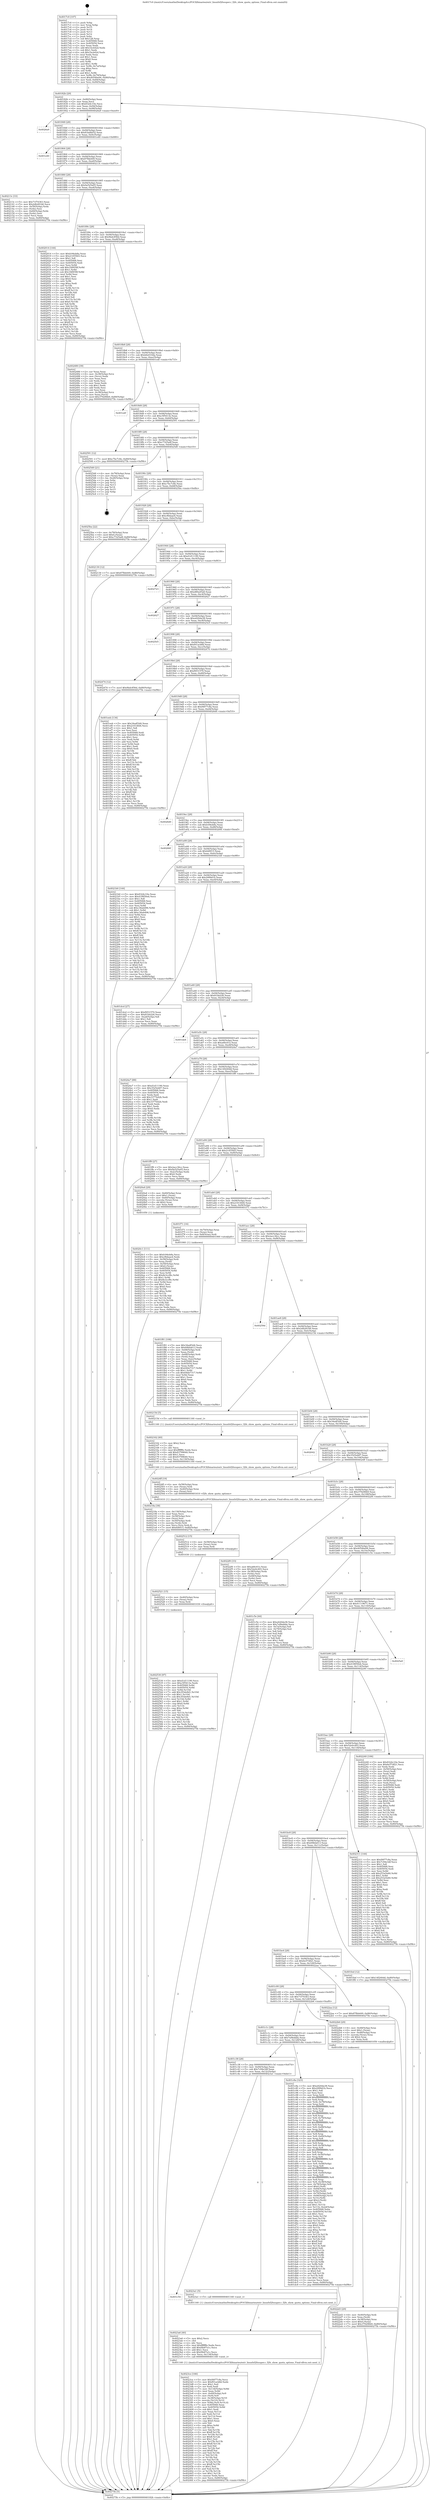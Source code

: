 digraph "0x4017c0" {
  label = "0x4017c0 (/mnt/c/Users/mathe/Desktop/tcc/POCII/binaries/extr_linuxfsf2fssuper.c_f2fs_show_quota_options_Final-ollvm.out::main(0))"
  labelloc = "t"
  node[shape=record]

  Entry [label="",width=0.3,height=0.3,shape=circle,fillcolor=black,style=filled]
  "0x40182b" [label="{
     0x40182b [29]\l
     | [instrs]\l
     &nbsp;&nbsp;0x40182b \<+3\>: mov -0x80(%rbp),%eax\l
     &nbsp;&nbsp;0x40182e \<+2\>: mov %eax,%ecx\l
     &nbsp;&nbsp;0x401830 \<+6\>: sub $0x8324c10e,%ecx\l
     &nbsp;&nbsp;0x401836 \<+6\>: mov %eax,-0x94(%rbp)\l
     &nbsp;&nbsp;0x40183c \<+6\>: mov %ecx,-0x98(%rbp)\l
     &nbsp;&nbsp;0x401842 \<+6\>: je 00000000004026a9 \<main+0xee9\>\l
  }"]
  "0x4026a9" [label="{
     0x4026a9\l
  }", style=dashed]
  "0x401848" [label="{
     0x401848 [28]\l
     | [instrs]\l
     &nbsp;&nbsp;0x401848 \<+5\>: jmp 000000000040184d \<main+0x8d\>\l
     &nbsp;&nbsp;0x40184d \<+6\>: mov -0x94(%rbp),%eax\l
     &nbsp;&nbsp;0x401853 \<+5\>: sub $0x83adbb52,%eax\l
     &nbsp;&nbsp;0x401858 \<+6\>: mov %eax,-0x9c(%rbp)\l
     &nbsp;&nbsp;0x40185e \<+6\>: je 0000000000401e40 \<main+0x680\>\l
  }"]
  Exit [label="",width=0.3,height=0.3,shape=circle,fillcolor=black,style=filled,peripheries=2]
  "0x401e40" [label="{
     0x401e40\l
  }", style=dashed]
  "0x401864" [label="{
     0x401864 [28]\l
     | [instrs]\l
     &nbsp;&nbsp;0x401864 \<+5\>: jmp 0000000000401869 \<main+0xa9\>\l
     &nbsp;&nbsp;0x401869 \<+6\>: mov -0x94(%rbp),%eax\l
     &nbsp;&nbsp;0x40186f \<+5\>: sub $0x87fbb449,%eax\l
     &nbsp;&nbsp;0x401874 \<+6\>: mov %eax,-0xa0(%rbp)\l
     &nbsp;&nbsp;0x40187a \<+6\>: je 000000000040213c \<main+0x97c\>\l
  }"]
  "0x402530" [label="{
     0x402530 [97]\l
     | [instrs]\l
     &nbsp;&nbsp;0x402530 \<+5\>: mov $0xd1d11190,%ecx\l
     &nbsp;&nbsp;0x402535 \<+5\>: mov $0xc5f5413e,%edx\l
     &nbsp;&nbsp;0x40253a \<+8\>: mov 0x405068,%r8d\l
     &nbsp;&nbsp;0x402542 \<+8\>: mov 0x405054,%r9d\l
     &nbsp;&nbsp;0x40254a \<+3\>: mov %r8d,%r10d\l
     &nbsp;&nbsp;0x40254d \<+7\>: add $0x3f3de8d1,%r10d\l
     &nbsp;&nbsp;0x402554 \<+4\>: sub $0x1,%r10d\l
     &nbsp;&nbsp;0x402558 \<+7\>: sub $0x3f3de8d1,%r10d\l
     &nbsp;&nbsp;0x40255f \<+4\>: imul %r10d,%r8d\l
     &nbsp;&nbsp;0x402563 \<+4\>: and $0x1,%r8d\l
     &nbsp;&nbsp;0x402567 \<+4\>: cmp $0x0,%r8d\l
     &nbsp;&nbsp;0x40256b \<+4\>: sete %r11b\l
     &nbsp;&nbsp;0x40256f \<+4\>: cmp $0xa,%r9d\l
     &nbsp;&nbsp;0x402573 \<+3\>: setl %bl\l
     &nbsp;&nbsp;0x402576 \<+3\>: mov %r11b,%r14b\l
     &nbsp;&nbsp;0x402579 \<+3\>: and %bl,%r14b\l
     &nbsp;&nbsp;0x40257c \<+3\>: xor %bl,%r11b\l
     &nbsp;&nbsp;0x40257f \<+3\>: or %r11b,%r14b\l
     &nbsp;&nbsp;0x402582 \<+4\>: test $0x1,%r14b\l
     &nbsp;&nbsp;0x402586 \<+3\>: cmovne %edx,%ecx\l
     &nbsp;&nbsp;0x402589 \<+3\>: mov %ecx,-0x80(%rbp)\l
     &nbsp;&nbsp;0x40258c \<+5\>: jmp 000000000040275b \<main+0xf9b\>\l
  }"]
  "0x40213c" [label="{
     0x40213c [33]\l
     | [instrs]\l
     &nbsp;&nbsp;0x40213c \<+5\>: mov $0x71f74363,%eax\l
     &nbsp;&nbsp;0x402141 \<+5\>: mov $0x2db281b6,%ecx\l
     &nbsp;&nbsp;0x402146 \<+4\>: mov -0x50(%rbp),%rdx\l
     &nbsp;&nbsp;0x40214a \<+2\>: mov (%rdx),%esi\l
     &nbsp;&nbsp;0x40214c \<+4\>: mov -0x60(%rbp),%rdx\l
     &nbsp;&nbsp;0x402150 \<+2\>: cmp (%rdx),%esi\l
     &nbsp;&nbsp;0x402152 \<+3\>: cmovl %ecx,%eax\l
     &nbsp;&nbsp;0x402155 \<+3\>: mov %eax,-0x80(%rbp)\l
     &nbsp;&nbsp;0x402158 \<+5\>: jmp 000000000040275b \<main+0xf9b\>\l
  }"]
  "0x401880" [label="{
     0x401880 [28]\l
     | [instrs]\l
     &nbsp;&nbsp;0x401880 \<+5\>: jmp 0000000000401885 \<main+0xc5\>\l
     &nbsp;&nbsp;0x401885 \<+6\>: mov -0x94(%rbp),%eax\l
     &nbsp;&nbsp;0x40188b \<+5\>: sub $0x9a525a05,%eax\l
     &nbsp;&nbsp;0x401890 \<+6\>: mov %eax,-0xa4(%rbp)\l
     &nbsp;&nbsp;0x401896 \<+6\>: je 0000000000402014 \<main+0x854\>\l
  }"]
  "0x402521" [label="{
     0x402521 [15]\l
     | [instrs]\l
     &nbsp;&nbsp;0x402521 \<+4\>: mov -0x40(%rbp),%rax\l
     &nbsp;&nbsp;0x402525 \<+3\>: mov (%rax),%rax\l
     &nbsp;&nbsp;0x402528 \<+3\>: mov %rax,%rdi\l
     &nbsp;&nbsp;0x40252b \<+5\>: call 0000000000401030 \<free@plt\>\l
     | [calls]\l
     &nbsp;&nbsp;0x401030 \{1\} (unknown)\l
  }"]
  "0x402014" [label="{
     0x402014 [144]\l
     | [instrs]\l
     &nbsp;&nbsp;0x402014 \<+5\>: mov $0xfc94eb8a,%eax\l
     &nbsp;&nbsp;0x402019 \<+5\>: mov $0x21455fd3,%ecx\l
     &nbsp;&nbsp;0x40201e \<+2\>: mov $0x1,%dl\l
     &nbsp;&nbsp;0x402020 \<+7\>: mov 0x405068,%esi\l
     &nbsp;&nbsp;0x402027 \<+7\>: mov 0x405054,%edi\l
     &nbsp;&nbsp;0x40202e \<+3\>: mov %esi,%r8d\l
     &nbsp;&nbsp;0x402031 \<+7\>: add $0x1fdf458f,%r8d\l
     &nbsp;&nbsp;0x402038 \<+4\>: sub $0x1,%r8d\l
     &nbsp;&nbsp;0x40203c \<+7\>: sub $0x1fdf458f,%r8d\l
     &nbsp;&nbsp;0x402043 \<+4\>: imul %r8d,%esi\l
     &nbsp;&nbsp;0x402047 \<+3\>: and $0x1,%esi\l
     &nbsp;&nbsp;0x40204a \<+3\>: cmp $0x0,%esi\l
     &nbsp;&nbsp;0x40204d \<+4\>: sete %r9b\l
     &nbsp;&nbsp;0x402051 \<+3\>: cmp $0xa,%edi\l
     &nbsp;&nbsp;0x402054 \<+4\>: setl %r10b\l
     &nbsp;&nbsp;0x402058 \<+3\>: mov %r9b,%r11b\l
     &nbsp;&nbsp;0x40205b \<+4\>: xor $0xff,%r11b\l
     &nbsp;&nbsp;0x40205f \<+3\>: mov %r10b,%bl\l
     &nbsp;&nbsp;0x402062 \<+3\>: xor $0xff,%bl\l
     &nbsp;&nbsp;0x402065 \<+3\>: xor $0x0,%dl\l
     &nbsp;&nbsp;0x402068 \<+3\>: mov %r11b,%r14b\l
     &nbsp;&nbsp;0x40206b \<+4\>: and $0x0,%r14b\l
     &nbsp;&nbsp;0x40206f \<+3\>: and %dl,%r9b\l
     &nbsp;&nbsp;0x402072 \<+3\>: mov %bl,%r15b\l
     &nbsp;&nbsp;0x402075 \<+4\>: and $0x0,%r15b\l
     &nbsp;&nbsp;0x402079 \<+3\>: and %dl,%r10b\l
     &nbsp;&nbsp;0x40207c \<+3\>: or %r9b,%r14b\l
     &nbsp;&nbsp;0x40207f \<+3\>: or %r10b,%r15b\l
     &nbsp;&nbsp;0x402082 \<+3\>: xor %r15b,%r14b\l
     &nbsp;&nbsp;0x402085 \<+3\>: or %bl,%r11b\l
     &nbsp;&nbsp;0x402088 \<+4\>: xor $0xff,%r11b\l
     &nbsp;&nbsp;0x40208c \<+3\>: or $0x0,%dl\l
     &nbsp;&nbsp;0x40208f \<+3\>: and %dl,%r11b\l
     &nbsp;&nbsp;0x402092 \<+3\>: or %r11b,%r14b\l
     &nbsp;&nbsp;0x402095 \<+4\>: test $0x1,%r14b\l
     &nbsp;&nbsp;0x402099 \<+3\>: cmovne %ecx,%eax\l
     &nbsp;&nbsp;0x40209c \<+3\>: mov %eax,-0x80(%rbp)\l
     &nbsp;&nbsp;0x40209f \<+5\>: jmp 000000000040275b \<main+0xf9b\>\l
  }"]
  "0x40189c" [label="{
     0x40189c [28]\l
     | [instrs]\l
     &nbsp;&nbsp;0x40189c \<+5\>: jmp 00000000004018a1 \<main+0xe1\>\l
     &nbsp;&nbsp;0x4018a1 \<+6\>: mov -0x94(%rbp),%eax\l
     &nbsp;&nbsp;0x4018a7 \<+5\>: sub $0x9bdc856d,%eax\l
     &nbsp;&nbsp;0x4018ac \<+6\>: mov %eax,-0xa8(%rbp)\l
     &nbsp;&nbsp;0x4018b2 \<+6\>: je 0000000000402480 \<main+0xcc0\>\l
  }"]
  "0x402512" [label="{
     0x402512 [15]\l
     | [instrs]\l
     &nbsp;&nbsp;0x402512 \<+4\>: mov -0x58(%rbp),%rax\l
     &nbsp;&nbsp;0x402516 \<+3\>: mov (%rax),%rax\l
     &nbsp;&nbsp;0x402519 \<+3\>: mov %rax,%rdi\l
     &nbsp;&nbsp;0x40251c \<+5\>: call 0000000000401030 \<free@plt\>\l
     | [calls]\l
     &nbsp;&nbsp;0x401030 \{1\} (unknown)\l
  }"]
  "0x402480" [label="{
     0x402480 [39]\l
     | [instrs]\l
     &nbsp;&nbsp;0x402480 \<+2\>: xor %eax,%eax\l
     &nbsp;&nbsp;0x402482 \<+4\>: mov -0x38(%rbp),%rcx\l
     &nbsp;&nbsp;0x402486 \<+2\>: mov (%rcx),%edx\l
     &nbsp;&nbsp;0x402488 \<+2\>: mov %eax,%esi\l
     &nbsp;&nbsp;0x40248a \<+2\>: sub %edx,%esi\l
     &nbsp;&nbsp;0x40248c \<+2\>: mov %eax,%edx\l
     &nbsp;&nbsp;0x40248e \<+3\>: sub $0x1,%edx\l
     &nbsp;&nbsp;0x402491 \<+2\>: add %edx,%esi\l
     &nbsp;&nbsp;0x402493 \<+2\>: sub %esi,%eax\l
     &nbsp;&nbsp;0x402495 \<+4\>: mov -0x38(%rbp),%rcx\l
     &nbsp;&nbsp;0x402499 \<+2\>: mov %eax,(%rcx)\l
     &nbsp;&nbsp;0x40249b \<+7\>: movl $0x379296b9,-0x80(%rbp)\l
     &nbsp;&nbsp;0x4024a2 \<+5\>: jmp 000000000040275b \<main+0xf9b\>\l
  }"]
  "0x4018b8" [label="{
     0x4018b8 [28]\l
     | [instrs]\l
     &nbsp;&nbsp;0x4018b8 \<+5\>: jmp 00000000004018bd \<main+0xfd\>\l
     &nbsp;&nbsp;0x4018bd \<+6\>: mov -0x94(%rbp),%eax\l
     &nbsp;&nbsp;0x4018c3 \<+5\>: sub $0xb6e010da,%eax\l
     &nbsp;&nbsp;0x4018c8 \<+6\>: mov %eax,-0xac(%rbp)\l
     &nbsp;&nbsp;0x4018ce \<+6\>: je 0000000000401edf \<main+0x71f\>\l
  }"]
  "0x4023ce" [label="{
     0x4023ce [166]\l
     | [instrs]\l
     &nbsp;&nbsp;0x4023ce \<+5\>: mov $0xf4877c8a,%ecx\l
     &nbsp;&nbsp;0x4023d3 \<+5\>: mov $0xf01acb8d,%edx\l
     &nbsp;&nbsp;0x4023d8 \<+3\>: mov $0x1,%sil\l
     &nbsp;&nbsp;0x4023db \<+2\>: xor %edi,%edi\l
     &nbsp;&nbsp;0x4023dd \<+7\>: mov -0x134(%rbp),%r8d\l
     &nbsp;&nbsp;0x4023e4 \<+4\>: imul %eax,%r8d\l
     &nbsp;&nbsp;0x4023e8 \<+4\>: mov -0x40(%rbp),%r9\l
     &nbsp;&nbsp;0x4023ec \<+3\>: mov (%r9),%r9\l
     &nbsp;&nbsp;0x4023ef \<+4\>: mov -0x38(%rbp),%r10\l
     &nbsp;&nbsp;0x4023f3 \<+3\>: movslq (%r10),%r10\l
     &nbsp;&nbsp;0x4023f6 \<+4\>: mov %r8d,(%r9,%r10,4)\l
     &nbsp;&nbsp;0x4023fa \<+7\>: mov 0x405068,%eax\l
     &nbsp;&nbsp;0x402401 \<+8\>: mov 0x405054,%r8d\l
     &nbsp;&nbsp;0x402409 \<+3\>: sub $0x1,%edi\l
     &nbsp;&nbsp;0x40240c \<+3\>: mov %eax,%r11d\l
     &nbsp;&nbsp;0x40240f \<+3\>: add %edi,%r11d\l
     &nbsp;&nbsp;0x402412 \<+4\>: imul %r11d,%eax\l
     &nbsp;&nbsp;0x402416 \<+3\>: and $0x1,%eax\l
     &nbsp;&nbsp;0x402419 \<+3\>: cmp $0x0,%eax\l
     &nbsp;&nbsp;0x40241c \<+3\>: sete %bl\l
     &nbsp;&nbsp;0x40241f \<+4\>: cmp $0xa,%r8d\l
     &nbsp;&nbsp;0x402423 \<+4\>: setl %r14b\l
     &nbsp;&nbsp;0x402427 \<+3\>: mov %bl,%r15b\l
     &nbsp;&nbsp;0x40242a \<+4\>: xor $0xff,%r15b\l
     &nbsp;&nbsp;0x40242e \<+3\>: mov %r14b,%r12b\l
     &nbsp;&nbsp;0x402431 \<+4\>: xor $0xff,%r12b\l
     &nbsp;&nbsp;0x402435 \<+4\>: xor $0x1,%sil\l
     &nbsp;&nbsp;0x402439 \<+3\>: mov %r15b,%r13b\l
     &nbsp;&nbsp;0x40243c \<+4\>: and $0xff,%r13b\l
     &nbsp;&nbsp;0x402440 \<+3\>: and %sil,%bl\l
     &nbsp;&nbsp;0x402443 \<+3\>: mov %r12b,%al\l
     &nbsp;&nbsp;0x402446 \<+2\>: and $0xff,%al\l
     &nbsp;&nbsp;0x402448 \<+3\>: and %sil,%r14b\l
     &nbsp;&nbsp;0x40244b \<+3\>: or %bl,%r13b\l
     &nbsp;&nbsp;0x40244e \<+3\>: or %r14b,%al\l
     &nbsp;&nbsp;0x402451 \<+3\>: xor %al,%r13b\l
     &nbsp;&nbsp;0x402454 \<+3\>: or %r12b,%r15b\l
     &nbsp;&nbsp;0x402457 \<+4\>: xor $0xff,%r15b\l
     &nbsp;&nbsp;0x40245b \<+4\>: or $0x1,%sil\l
     &nbsp;&nbsp;0x40245f \<+3\>: and %sil,%r15b\l
     &nbsp;&nbsp;0x402462 \<+3\>: or %r15b,%r13b\l
     &nbsp;&nbsp;0x402465 \<+4\>: test $0x1,%r13b\l
     &nbsp;&nbsp;0x402469 \<+3\>: cmovne %edx,%ecx\l
     &nbsp;&nbsp;0x40246c \<+3\>: mov %ecx,-0x80(%rbp)\l
     &nbsp;&nbsp;0x40246f \<+5\>: jmp 000000000040275b \<main+0xf9b\>\l
  }"]
  "0x401edf" [label="{
     0x401edf\l
  }", style=dashed]
  "0x4018d4" [label="{
     0x4018d4 [28]\l
     | [instrs]\l
     &nbsp;&nbsp;0x4018d4 \<+5\>: jmp 00000000004018d9 \<main+0x119\>\l
     &nbsp;&nbsp;0x4018d9 \<+6\>: mov -0x94(%rbp),%eax\l
     &nbsp;&nbsp;0x4018df \<+5\>: sub $0xc5f5413e,%eax\l
     &nbsp;&nbsp;0x4018e4 \<+6\>: mov %eax,-0xb0(%rbp)\l
     &nbsp;&nbsp;0x4018ea \<+6\>: je 0000000000402591 \<main+0xdd1\>\l
  }"]
  "0x4023a6" [label="{
     0x4023a6 [40]\l
     | [instrs]\l
     &nbsp;&nbsp;0x4023a6 \<+5\>: mov $0x2,%ecx\l
     &nbsp;&nbsp;0x4023ab \<+1\>: cltd\l
     &nbsp;&nbsp;0x4023ac \<+2\>: idiv %ecx\l
     &nbsp;&nbsp;0x4023ae \<+6\>: imul $0xfffffffe,%edx,%ecx\l
     &nbsp;&nbsp;0x4023b4 \<+6\>: add $0xf4b87a1c,%ecx\l
     &nbsp;&nbsp;0x4023ba \<+3\>: add $0x1,%ecx\l
     &nbsp;&nbsp;0x4023bd \<+6\>: sub $0xf4b87a1c,%ecx\l
     &nbsp;&nbsp;0x4023c3 \<+6\>: mov %ecx,-0x134(%rbp)\l
     &nbsp;&nbsp;0x4023c9 \<+5\>: call 0000000000401160 \<next_i\>\l
     | [calls]\l
     &nbsp;&nbsp;0x401160 \{1\} (/mnt/c/Users/mathe/Desktop/tcc/POCII/binaries/extr_linuxfsf2fssuper.c_f2fs_show_quota_options_Final-ollvm.out::next_i)\l
  }"]
  "0x402591" [label="{
     0x402591 [12]\l
     | [instrs]\l
     &nbsp;&nbsp;0x402591 \<+7\>: movl $0xc7bc7c8e,-0x80(%rbp)\l
     &nbsp;&nbsp;0x402598 \<+5\>: jmp 000000000040275b \<main+0xf9b\>\l
  }"]
  "0x4018f0" [label="{
     0x4018f0 [28]\l
     | [instrs]\l
     &nbsp;&nbsp;0x4018f0 \<+5\>: jmp 00000000004018f5 \<main+0x135\>\l
     &nbsp;&nbsp;0x4018f5 \<+6\>: mov -0x94(%rbp),%eax\l
     &nbsp;&nbsp;0x4018fb \<+5\>: sub $0xc7325adf,%eax\l
     &nbsp;&nbsp;0x401900 \<+6\>: mov %eax,-0xb4(%rbp)\l
     &nbsp;&nbsp;0x401906 \<+6\>: je 00000000004025d0 \<main+0xe10\>\l
  }"]
  "0x401c54" [label="{
     0x401c54\l
  }", style=dashed]
  "0x4025d0" [label="{
     0x4025d0 [21]\l
     | [instrs]\l
     &nbsp;&nbsp;0x4025d0 \<+4\>: mov -0x78(%rbp),%rax\l
     &nbsp;&nbsp;0x4025d4 \<+2\>: mov (%rax),%eax\l
     &nbsp;&nbsp;0x4025d6 \<+4\>: lea -0x28(%rbp),%rsp\l
     &nbsp;&nbsp;0x4025da \<+1\>: pop %rbx\l
     &nbsp;&nbsp;0x4025db \<+2\>: pop %r12\l
     &nbsp;&nbsp;0x4025dd \<+2\>: pop %r13\l
     &nbsp;&nbsp;0x4025df \<+2\>: pop %r14\l
     &nbsp;&nbsp;0x4025e1 \<+2\>: pop %r15\l
     &nbsp;&nbsp;0x4025e3 \<+1\>: pop %rbp\l
     &nbsp;&nbsp;0x4025e4 \<+1\>: ret\l
  }"]
  "0x40190c" [label="{
     0x40190c [28]\l
     | [instrs]\l
     &nbsp;&nbsp;0x40190c \<+5\>: jmp 0000000000401911 \<main+0x151\>\l
     &nbsp;&nbsp;0x401911 \<+6\>: mov -0x94(%rbp),%eax\l
     &nbsp;&nbsp;0x401917 \<+5\>: sub $0xc7bc7c8e,%eax\l
     &nbsp;&nbsp;0x40191c \<+6\>: mov %eax,-0xb8(%rbp)\l
     &nbsp;&nbsp;0x401922 \<+6\>: je 00000000004025ba \<main+0xdfa\>\l
  }"]
  "0x4023a1" [label="{
     0x4023a1 [5]\l
     | [instrs]\l
     &nbsp;&nbsp;0x4023a1 \<+5\>: call 0000000000401160 \<next_i\>\l
     | [calls]\l
     &nbsp;&nbsp;0x401160 \{1\} (/mnt/c/Users/mathe/Desktop/tcc/POCII/binaries/extr_linuxfsf2fssuper.c_f2fs_show_quota_options_Final-ollvm.out::next_i)\l
  }"]
  "0x4025ba" [label="{
     0x4025ba [22]\l
     | [instrs]\l
     &nbsp;&nbsp;0x4025ba \<+4\>: mov -0x78(%rbp),%rax\l
     &nbsp;&nbsp;0x4025be \<+6\>: movl $0x0,(%rax)\l
     &nbsp;&nbsp;0x4025c4 \<+7\>: movl $0xc7325adf,-0x80(%rbp)\l
     &nbsp;&nbsp;0x4025cb \<+5\>: jmp 000000000040275b \<main+0xf9b\>\l
  }"]
  "0x401928" [label="{
     0x401928 [28]\l
     | [instrs]\l
     &nbsp;&nbsp;0x401928 \<+5\>: jmp 000000000040192d \<main+0x16d\>\l
     &nbsp;&nbsp;0x40192d \<+6\>: mov -0x94(%rbp),%eax\l
     &nbsp;&nbsp;0x401933 \<+5\>: sub $0xcf6daae4,%eax\l
     &nbsp;&nbsp;0x401938 \<+6\>: mov %eax,-0xbc(%rbp)\l
     &nbsp;&nbsp;0x40193e \<+6\>: je 0000000000402130 \<main+0x970\>\l
  }"]
  "0x4022d3" [label="{
     0x4022d3 [29]\l
     | [instrs]\l
     &nbsp;&nbsp;0x4022d3 \<+4\>: mov -0x40(%rbp),%rdi\l
     &nbsp;&nbsp;0x4022d7 \<+3\>: mov %rax,(%rdi)\l
     &nbsp;&nbsp;0x4022da \<+4\>: mov -0x38(%rbp),%rax\l
     &nbsp;&nbsp;0x4022de \<+6\>: movl $0x0,(%rax)\l
     &nbsp;&nbsp;0x4022e4 \<+7\>: movl $0x379296b9,-0x80(%rbp)\l
     &nbsp;&nbsp;0x4022eb \<+5\>: jmp 000000000040275b \<main+0xf9b\>\l
  }"]
  "0x402130" [label="{
     0x402130 [12]\l
     | [instrs]\l
     &nbsp;&nbsp;0x402130 \<+7\>: movl $0x87fbb449,-0x80(%rbp)\l
     &nbsp;&nbsp;0x402137 \<+5\>: jmp 000000000040275b \<main+0xf9b\>\l
  }"]
  "0x401944" [label="{
     0x401944 [28]\l
     | [instrs]\l
     &nbsp;&nbsp;0x401944 \<+5\>: jmp 0000000000401949 \<main+0x189\>\l
     &nbsp;&nbsp;0x401949 \<+6\>: mov -0x94(%rbp),%eax\l
     &nbsp;&nbsp;0x40194f \<+5\>: sub $0xd1d11190,%eax\l
     &nbsp;&nbsp;0x401954 \<+6\>: mov %eax,-0xc0(%rbp)\l
     &nbsp;&nbsp;0x40195a \<+6\>: je 0000000000402723 \<main+0xf63\>\l
  }"]
  "0x40218a" [label="{
     0x40218a [38]\l
     | [instrs]\l
     &nbsp;&nbsp;0x40218a \<+6\>: mov -0x130(%rbp),%ecx\l
     &nbsp;&nbsp;0x402190 \<+3\>: imul %eax,%ecx\l
     &nbsp;&nbsp;0x402193 \<+4\>: mov -0x58(%rbp),%rsi\l
     &nbsp;&nbsp;0x402197 \<+3\>: mov (%rsi),%rsi\l
     &nbsp;&nbsp;0x40219a \<+4\>: mov -0x50(%rbp),%rdi\l
     &nbsp;&nbsp;0x40219e \<+3\>: movslq (%rdi),%rdi\l
     &nbsp;&nbsp;0x4021a1 \<+3\>: mov %ecx,(%rsi,%rdi,4)\l
     &nbsp;&nbsp;0x4021a4 \<+7\>: movl $0x6d0f15,-0x80(%rbp)\l
     &nbsp;&nbsp;0x4021ab \<+5\>: jmp 000000000040275b \<main+0xf9b\>\l
  }"]
  "0x402723" [label="{
     0x402723\l
  }", style=dashed]
  "0x401960" [label="{
     0x401960 [28]\l
     | [instrs]\l
     &nbsp;&nbsp;0x401960 \<+5\>: jmp 0000000000401965 \<main+0x1a5\>\l
     &nbsp;&nbsp;0x401965 \<+6\>: mov -0x94(%rbp),%eax\l
     &nbsp;&nbsp;0x40196b \<+5\>: sub $0xd80a45a8,%eax\l
     &nbsp;&nbsp;0x401970 \<+6\>: mov %eax,-0xc4(%rbp)\l
     &nbsp;&nbsp;0x401976 \<+6\>: je 0000000000402627 \<main+0xe67\>\l
  }"]
  "0x402162" [label="{
     0x402162 [40]\l
     | [instrs]\l
     &nbsp;&nbsp;0x402162 \<+5\>: mov $0x2,%ecx\l
     &nbsp;&nbsp;0x402167 \<+1\>: cltd\l
     &nbsp;&nbsp;0x402168 \<+2\>: idiv %ecx\l
     &nbsp;&nbsp;0x40216a \<+6\>: imul $0xfffffffe,%edx,%ecx\l
     &nbsp;&nbsp;0x402170 \<+6\>: add $0x83799640,%ecx\l
     &nbsp;&nbsp;0x402176 \<+3\>: add $0x1,%ecx\l
     &nbsp;&nbsp;0x402179 \<+6\>: sub $0x83799640,%ecx\l
     &nbsp;&nbsp;0x40217f \<+6\>: mov %ecx,-0x130(%rbp)\l
     &nbsp;&nbsp;0x402185 \<+5\>: call 0000000000401160 \<next_i\>\l
     | [calls]\l
     &nbsp;&nbsp;0x401160 \{1\} (/mnt/c/Users/mathe/Desktop/tcc/POCII/binaries/extr_linuxfsf2fssuper.c_f2fs_show_quota_options_Final-ollvm.out::next_i)\l
  }"]
  "0x402627" [label="{
     0x402627\l
  }", style=dashed]
  "0x40197c" [label="{
     0x40197c [28]\l
     | [instrs]\l
     &nbsp;&nbsp;0x40197c \<+5\>: jmp 0000000000401981 \<main+0x1c1\>\l
     &nbsp;&nbsp;0x401981 \<+6\>: mov -0x94(%rbp),%eax\l
     &nbsp;&nbsp;0x401987 \<+5\>: sub $0xe620da38,%eax\l
     &nbsp;&nbsp;0x40198c \<+6\>: mov %eax,-0xc8(%rbp)\l
     &nbsp;&nbsp;0x401992 \<+6\>: je 00000000004025e5 \<main+0xe25\>\l
  }"]
  "0x4020c1" [label="{
     0x4020c1 [111]\l
     | [instrs]\l
     &nbsp;&nbsp;0x4020c1 \<+5\>: mov $0xfc94eb8a,%ecx\l
     &nbsp;&nbsp;0x4020c6 \<+5\>: mov $0xcf6daae4,%edx\l
     &nbsp;&nbsp;0x4020cb \<+4\>: mov -0x58(%rbp),%rdi\l
     &nbsp;&nbsp;0x4020cf \<+3\>: mov %rax,(%rdi)\l
     &nbsp;&nbsp;0x4020d2 \<+4\>: mov -0x50(%rbp),%rax\l
     &nbsp;&nbsp;0x4020d6 \<+6\>: movl $0x0,(%rax)\l
     &nbsp;&nbsp;0x4020dc \<+7\>: mov 0x405068,%esi\l
     &nbsp;&nbsp;0x4020e3 \<+8\>: mov 0x405054,%r8d\l
     &nbsp;&nbsp;0x4020eb \<+3\>: mov %esi,%r9d\l
     &nbsp;&nbsp;0x4020ee \<+7\>: add $0x8e3ccf8c,%r9d\l
     &nbsp;&nbsp;0x4020f5 \<+4\>: sub $0x1,%r9d\l
     &nbsp;&nbsp;0x4020f9 \<+7\>: sub $0x8e3ccf8c,%r9d\l
     &nbsp;&nbsp;0x402100 \<+4\>: imul %r9d,%esi\l
     &nbsp;&nbsp;0x402104 \<+3\>: and $0x1,%esi\l
     &nbsp;&nbsp;0x402107 \<+3\>: cmp $0x0,%esi\l
     &nbsp;&nbsp;0x40210a \<+4\>: sete %r10b\l
     &nbsp;&nbsp;0x40210e \<+4\>: cmp $0xa,%r8d\l
     &nbsp;&nbsp;0x402112 \<+4\>: setl %r11b\l
     &nbsp;&nbsp;0x402116 \<+3\>: mov %r10b,%bl\l
     &nbsp;&nbsp;0x402119 \<+3\>: and %r11b,%bl\l
     &nbsp;&nbsp;0x40211c \<+3\>: xor %r11b,%r10b\l
     &nbsp;&nbsp;0x40211f \<+3\>: or %r10b,%bl\l
     &nbsp;&nbsp;0x402122 \<+3\>: test $0x1,%bl\l
     &nbsp;&nbsp;0x402125 \<+3\>: cmovne %edx,%ecx\l
     &nbsp;&nbsp;0x402128 \<+3\>: mov %ecx,-0x80(%rbp)\l
     &nbsp;&nbsp;0x40212b \<+5\>: jmp 000000000040275b \<main+0xf9b\>\l
  }"]
  "0x4025e5" [label="{
     0x4025e5\l
  }", style=dashed]
  "0x401998" [label="{
     0x401998 [28]\l
     | [instrs]\l
     &nbsp;&nbsp;0x401998 \<+5\>: jmp 000000000040199d \<main+0x1dd\>\l
     &nbsp;&nbsp;0x40199d \<+6\>: mov -0x94(%rbp),%eax\l
     &nbsp;&nbsp;0x4019a3 \<+5\>: sub $0xf01acb8d,%eax\l
     &nbsp;&nbsp;0x4019a8 \<+6\>: mov %eax,-0xcc(%rbp)\l
     &nbsp;&nbsp;0x4019ae \<+6\>: je 0000000000402474 \<main+0xcb4\>\l
  }"]
  "0x401f81" [label="{
     0x401f81 [108]\l
     | [instrs]\l
     &nbsp;&nbsp;0x401f81 \<+5\>: mov $0x34adf3d4,%ecx\l
     &nbsp;&nbsp;0x401f86 \<+5\>: mov $0x69bfa613,%edx\l
     &nbsp;&nbsp;0x401f8b \<+4\>: mov -0x68(%rbp),%rdi\l
     &nbsp;&nbsp;0x401f8f \<+2\>: mov %eax,(%rdi)\l
     &nbsp;&nbsp;0x401f91 \<+4\>: mov -0x68(%rbp),%rdi\l
     &nbsp;&nbsp;0x401f95 \<+2\>: mov (%rdi),%eax\l
     &nbsp;&nbsp;0x401f97 \<+3\>: mov %eax,-0x2c(%rbp)\l
     &nbsp;&nbsp;0x401f9a \<+7\>: mov 0x405068,%eax\l
     &nbsp;&nbsp;0x401fa1 \<+7\>: mov 0x405054,%esi\l
     &nbsp;&nbsp;0x401fa8 \<+3\>: mov %eax,%r8d\l
     &nbsp;&nbsp;0x401fab \<+7\>: add $0x64bb7317,%r8d\l
     &nbsp;&nbsp;0x401fb2 \<+4\>: sub $0x1,%r8d\l
     &nbsp;&nbsp;0x401fb6 \<+7\>: sub $0x64bb7317,%r8d\l
     &nbsp;&nbsp;0x401fbd \<+4\>: imul %r8d,%eax\l
     &nbsp;&nbsp;0x401fc1 \<+3\>: and $0x1,%eax\l
     &nbsp;&nbsp;0x401fc4 \<+3\>: cmp $0x0,%eax\l
     &nbsp;&nbsp;0x401fc7 \<+4\>: sete %r9b\l
     &nbsp;&nbsp;0x401fcb \<+3\>: cmp $0xa,%esi\l
     &nbsp;&nbsp;0x401fce \<+4\>: setl %r10b\l
     &nbsp;&nbsp;0x401fd2 \<+3\>: mov %r9b,%r11b\l
     &nbsp;&nbsp;0x401fd5 \<+3\>: and %r10b,%r11b\l
     &nbsp;&nbsp;0x401fd8 \<+3\>: xor %r10b,%r9b\l
     &nbsp;&nbsp;0x401fdb \<+3\>: or %r9b,%r11b\l
     &nbsp;&nbsp;0x401fde \<+4\>: test $0x1,%r11b\l
     &nbsp;&nbsp;0x401fe2 \<+3\>: cmovne %edx,%ecx\l
     &nbsp;&nbsp;0x401fe5 \<+3\>: mov %ecx,-0x80(%rbp)\l
     &nbsp;&nbsp;0x401fe8 \<+5\>: jmp 000000000040275b \<main+0xf9b\>\l
  }"]
  "0x402474" [label="{
     0x402474 [12]\l
     | [instrs]\l
     &nbsp;&nbsp;0x402474 \<+7\>: movl $0x9bdc856d,-0x80(%rbp)\l
     &nbsp;&nbsp;0x40247b \<+5\>: jmp 000000000040275b \<main+0xf9b\>\l
  }"]
  "0x4019b4" [label="{
     0x4019b4 [28]\l
     | [instrs]\l
     &nbsp;&nbsp;0x4019b4 \<+5\>: jmp 00000000004019b9 \<main+0x1f9\>\l
     &nbsp;&nbsp;0x4019b9 \<+6\>: mov -0x94(%rbp),%eax\l
     &nbsp;&nbsp;0x4019bf \<+5\>: sub $0xf0f31570,%eax\l
     &nbsp;&nbsp;0x4019c4 \<+6\>: mov %eax,-0xd0(%rbp)\l
     &nbsp;&nbsp;0x4019ca \<+6\>: je 0000000000401eeb \<main+0x72b\>\l
  }"]
  "0x401c38" [label="{
     0x401c38 [28]\l
     | [instrs]\l
     &nbsp;&nbsp;0x401c38 \<+5\>: jmp 0000000000401c3d \<main+0x47d\>\l
     &nbsp;&nbsp;0x401c3d \<+6\>: mov -0x94(%rbp),%eax\l
     &nbsp;&nbsp;0x401c43 \<+5\>: sub $0x7c94e3df,%eax\l
     &nbsp;&nbsp;0x401c48 \<+6\>: mov %eax,-0x12c(%rbp)\l
     &nbsp;&nbsp;0x401c4e \<+6\>: je 00000000004023a1 \<main+0xbe1\>\l
  }"]
  "0x401eeb" [label="{
     0x401eeb [134]\l
     | [instrs]\l
     &nbsp;&nbsp;0x401eeb \<+5\>: mov $0x34adf3d4,%eax\l
     &nbsp;&nbsp;0x401ef0 \<+5\>: mov $0x21614fd4,%ecx\l
     &nbsp;&nbsp;0x401ef5 \<+2\>: mov $0x1,%dl\l
     &nbsp;&nbsp;0x401ef7 \<+2\>: xor %esi,%esi\l
     &nbsp;&nbsp;0x401ef9 \<+7\>: mov 0x405068,%edi\l
     &nbsp;&nbsp;0x401f00 \<+8\>: mov 0x405054,%r8d\l
     &nbsp;&nbsp;0x401f08 \<+3\>: sub $0x1,%esi\l
     &nbsp;&nbsp;0x401f0b \<+3\>: mov %edi,%r9d\l
     &nbsp;&nbsp;0x401f0e \<+3\>: add %esi,%r9d\l
     &nbsp;&nbsp;0x401f11 \<+4\>: imul %r9d,%edi\l
     &nbsp;&nbsp;0x401f15 \<+3\>: and $0x1,%edi\l
     &nbsp;&nbsp;0x401f18 \<+3\>: cmp $0x0,%edi\l
     &nbsp;&nbsp;0x401f1b \<+4\>: sete %r10b\l
     &nbsp;&nbsp;0x401f1f \<+4\>: cmp $0xa,%r8d\l
     &nbsp;&nbsp;0x401f23 \<+4\>: setl %r11b\l
     &nbsp;&nbsp;0x401f27 \<+3\>: mov %r10b,%bl\l
     &nbsp;&nbsp;0x401f2a \<+3\>: xor $0xff,%bl\l
     &nbsp;&nbsp;0x401f2d \<+3\>: mov %r11b,%r14b\l
     &nbsp;&nbsp;0x401f30 \<+4\>: xor $0xff,%r14b\l
     &nbsp;&nbsp;0x401f34 \<+3\>: xor $0x0,%dl\l
     &nbsp;&nbsp;0x401f37 \<+3\>: mov %bl,%r15b\l
     &nbsp;&nbsp;0x401f3a \<+4\>: and $0x0,%r15b\l
     &nbsp;&nbsp;0x401f3e \<+3\>: and %dl,%r10b\l
     &nbsp;&nbsp;0x401f41 \<+3\>: mov %r14b,%r12b\l
     &nbsp;&nbsp;0x401f44 \<+4\>: and $0x0,%r12b\l
     &nbsp;&nbsp;0x401f48 \<+3\>: and %dl,%r11b\l
     &nbsp;&nbsp;0x401f4b \<+3\>: or %r10b,%r15b\l
     &nbsp;&nbsp;0x401f4e \<+3\>: or %r11b,%r12b\l
     &nbsp;&nbsp;0x401f51 \<+3\>: xor %r12b,%r15b\l
     &nbsp;&nbsp;0x401f54 \<+3\>: or %r14b,%bl\l
     &nbsp;&nbsp;0x401f57 \<+3\>: xor $0xff,%bl\l
     &nbsp;&nbsp;0x401f5a \<+3\>: or $0x0,%dl\l
     &nbsp;&nbsp;0x401f5d \<+2\>: and %dl,%bl\l
     &nbsp;&nbsp;0x401f5f \<+3\>: or %bl,%r15b\l
     &nbsp;&nbsp;0x401f62 \<+4\>: test $0x1,%r15b\l
     &nbsp;&nbsp;0x401f66 \<+3\>: cmovne %ecx,%eax\l
     &nbsp;&nbsp;0x401f69 \<+3\>: mov %eax,-0x80(%rbp)\l
     &nbsp;&nbsp;0x401f6c \<+5\>: jmp 000000000040275b \<main+0xf9b\>\l
  }"]
  "0x4019d0" [label="{
     0x4019d0 [28]\l
     | [instrs]\l
     &nbsp;&nbsp;0x4019d0 \<+5\>: jmp 00000000004019d5 \<main+0x215\>\l
     &nbsp;&nbsp;0x4019d5 \<+6\>: mov -0x94(%rbp),%eax\l
     &nbsp;&nbsp;0x4019db \<+5\>: sub $0xf4877c8a,%eax\l
     &nbsp;&nbsp;0x4019e0 \<+6\>: mov %eax,-0xd4(%rbp)\l
     &nbsp;&nbsp;0x4019e6 \<+6\>: je 00000000004026d0 \<main+0xf10\>\l
  }"]
  "0x401c8a" [label="{
     0x401c8a [323]\l
     | [instrs]\l
     &nbsp;&nbsp;0x401c8a \<+5\>: mov $0xe620da38,%eax\l
     &nbsp;&nbsp;0x401c8f \<+5\>: mov $0x2999d1b,%ecx\l
     &nbsp;&nbsp;0x401c94 \<+2\>: mov $0x1,%dl\l
     &nbsp;&nbsp;0x401c96 \<+2\>: xor %esi,%esi\l
     &nbsp;&nbsp;0x401c98 \<+3\>: mov %rsp,%rdi\l
     &nbsp;&nbsp;0x401c9b \<+4\>: add $0xfffffffffffffff0,%rdi\l
     &nbsp;&nbsp;0x401c9f \<+3\>: mov %rdi,%rsp\l
     &nbsp;&nbsp;0x401ca2 \<+4\>: mov %rdi,-0x78(%rbp)\l
     &nbsp;&nbsp;0x401ca6 \<+3\>: mov %rsp,%rdi\l
     &nbsp;&nbsp;0x401ca9 \<+4\>: add $0xfffffffffffffff0,%rdi\l
     &nbsp;&nbsp;0x401cad \<+3\>: mov %rdi,%rsp\l
     &nbsp;&nbsp;0x401cb0 \<+3\>: mov %rsp,%r8\l
     &nbsp;&nbsp;0x401cb3 \<+4\>: add $0xfffffffffffffff0,%r8\l
     &nbsp;&nbsp;0x401cb7 \<+3\>: mov %r8,%rsp\l
     &nbsp;&nbsp;0x401cba \<+4\>: mov %r8,-0x70(%rbp)\l
     &nbsp;&nbsp;0x401cbe \<+3\>: mov %rsp,%r8\l
     &nbsp;&nbsp;0x401cc1 \<+4\>: add $0xfffffffffffffff0,%r8\l
     &nbsp;&nbsp;0x401cc5 \<+3\>: mov %r8,%rsp\l
     &nbsp;&nbsp;0x401cc8 \<+4\>: mov %r8,-0x68(%rbp)\l
     &nbsp;&nbsp;0x401ccc \<+3\>: mov %rsp,%r8\l
     &nbsp;&nbsp;0x401ccf \<+4\>: add $0xfffffffffffffff0,%r8\l
     &nbsp;&nbsp;0x401cd3 \<+3\>: mov %r8,%rsp\l
     &nbsp;&nbsp;0x401cd6 \<+4\>: mov %r8,-0x60(%rbp)\l
     &nbsp;&nbsp;0x401cda \<+3\>: mov %rsp,%r8\l
     &nbsp;&nbsp;0x401cdd \<+4\>: add $0xfffffffffffffff0,%r8\l
     &nbsp;&nbsp;0x401ce1 \<+3\>: mov %r8,%rsp\l
     &nbsp;&nbsp;0x401ce4 \<+4\>: mov %r8,-0x58(%rbp)\l
     &nbsp;&nbsp;0x401ce8 \<+3\>: mov %rsp,%r8\l
     &nbsp;&nbsp;0x401ceb \<+4\>: add $0xfffffffffffffff0,%r8\l
     &nbsp;&nbsp;0x401cef \<+3\>: mov %r8,%rsp\l
     &nbsp;&nbsp;0x401cf2 \<+4\>: mov %r8,-0x50(%rbp)\l
     &nbsp;&nbsp;0x401cf6 \<+3\>: mov %rsp,%r8\l
     &nbsp;&nbsp;0x401cf9 \<+4\>: add $0xfffffffffffffff0,%r8\l
     &nbsp;&nbsp;0x401cfd \<+3\>: mov %r8,%rsp\l
     &nbsp;&nbsp;0x401d00 \<+4\>: mov %r8,-0x48(%rbp)\l
     &nbsp;&nbsp;0x401d04 \<+3\>: mov %rsp,%r8\l
     &nbsp;&nbsp;0x401d07 \<+4\>: add $0xfffffffffffffff0,%r8\l
     &nbsp;&nbsp;0x401d0b \<+3\>: mov %r8,%rsp\l
     &nbsp;&nbsp;0x401d0e \<+4\>: mov %r8,-0x40(%rbp)\l
     &nbsp;&nbsp;0x401d12 \<+3\>: mov %rsp,%r8\l
     &nbsp;&nbsp;0x401d15 \<+4\>: add $0xfffffffffffffff0,%r8\l
     &nbsp;&nbsp;0x401d19 \<+3\>: mov %r8,%rsp\l
     &nbsp;&nbsp;0x401d1c \<+4\>: mov %r8,-0x38(%rbp)\l
     &nbsp;&nbsp;0x401d20 \<+4\>: mov -0x78(%rbp),%r8\l
     &nbsp;&nbsp;0x401d24 \<+7\>: movl $0x0,(%r8)\l
     &nbsp;&nbsp;0x401d2b \<+7\>: mov -0x84(%rbp),%r9d\l
     &nbsp;&nbsp;0x401d32 \<+3\>: mov %r9d,(%rdi)\l
     &nbsp;&nbsp;0x401d35 \<+4\>: mov -0x70(%rbp),%r8\l
     &nbsp;&nbsp;0x401d39 \<+7\>: mov -0x90(%rbp),%r10\l
     &nbsp;&nbsp;0x401d40 \<+3\>: mov %r10,(%r8)\l
     &nbsp;&nbsp;0x401d43 \<+3\>: cmpl $0x2,(%rdi)\l
     &nbsp;&nbsp;0x401d46 \<+4\>: setne %r11b\l
     &nbsp;&nbsp;0x401d4a \<+4\>: and $0x1,%r11b\l
     &nbsp;&nbsp;0x401d4e \<+4\>: mov %r11b,-0x2d(%rbp)\l
     &nbsp;&nbsp;0x401d52 \<+7\>: mov 0x405068,%ebx\l
     &nbsp;&nbsp;0x401d59 \<+8\>: mov 0x405054,%r14d\l
     &nbsp;&nbsp;0x401d61 \<+3\>: sub $0x1,%esi\l
     &nbsp;&nbsp;0x401d64 \<+3\>: mov %ebx,%r15d\l
     &nbsp;&nbsp;0x401d67 \<+3\>: add %esi,%r15d\l
     &nbsp;&nbsp;0x401d6a \<+4\>: imul %r15d,%ebx\l
     &nbsp;&nbsp;0x401d6e \<+3\>: and $0x1,%ebx\l
     &nbsp;&nbsp;0x401d71 \<+3\>: cmp $0x0,%ebx\l
     &nbsp;&nbsp;0x401d74 \<+4\>: sete %r11b\l
     &nbsp;&nbsp;0x401d78 \<+4\>: cmp $0xa,%r14d\l
     &nbsp;&nbsp;0x401d7c \<+4\>: setl %r12b\l
     &nbsp;&nbsp;0x401d80 \<+3\>: mov %r11b,%r13b\l
     &nbsp;&nbsp;0x401d83 \<+4\>: xor $0xff,%r13b\l
     &nbsp;&nbsp;0x401d87 \<+3\>: mov %r12b,%sil\l
     &nbsp;&nbsp;0x401d8a \<+4\>: xor $0xff,%sil\l
     &nbsp;&nbsp;0x401d8e \<+3\>: xor $0x0,%dl\l
     &nbsp;&nbsp;0x401d91 \<+3\>: mov %r13b,%dil\l
     &nbsp;&nbsp;0x401d94 \<+4\>: and $0x0,%dil\l
     &nbsp;&nbsp;0x401d98 \<+3\>: and %dl,%r11b\l
     &nbsp;&nbsp;0x401d9b \<+3\>: mov %sil,%r8b\l
     &nbsp;&nbsp;0x401d9e \<+4\>: and $0x0,%r8b\l
     &nbsp;&nbsp;0x401da2 \<+3\>: and %dl,%r12b\l
     &nbsp;&nbsp;0x401da5 \<+3\>: or %r11b,%dil\l
     &nbsp;&nbsp;0x401da8 \<+3\>: or %r12b,%r8b\l
     &nbsp;&nbsp;0x401dab \<+3\>: xor %r8b,%dil\l
     &nbsp;&nbsp;0x401dae \<+3\>: or %sil,%r13b\l
     &nbsp;&nbsp;0x401db1 \<+4\>: xor $0xff,%r13b\l
     &nbsp;&nbsp;0x401db5 \<+3\>: or $0x0,%dl\l
     &nbsp;&nbsp;0x401db8 \<+3\>: and %dl,%r13b\l
     &nbsp;&nbsp;0x401dbb \<+3\>: or %r13b,%dil\l
     &nbsp;&nbsp;0x401dbe \<+4\>: test $0x1,%dil\l
     &nbsp;&nbsp;0x401dc2 \<+3\>: cmovne %ecx,%eax\l
     &nbsp;&nbsp;0x401dc5 \<+3\>: mov %eax,-0x80(%rbp)\l
     &nbsp;&nbsp;0x401dc8 \<+5\>: jmp 000000000040275b \<main+0xf9b\>\l
  }"]
  "0x4026d0" [label="{
     0x4026d0\l
  }", style=dashed]
  "0x4019ec" [label="{
     0x4019ec [28]\l
     | [instrs]\l
     &nbsp;&nbsp;0x4019ec \<+5\>: jmp 00000000004019f1 \<main+0x231\>\l
     &nbsp;&nbsp;0x4019f1 \<+6\>: mov -0x94(%rbp),%eax\l
     &nbsp;&nbsp;0x4019f7 \<+5\>: sub $0xfc94eb8a,%eax\l
     &nbsp;&nbsp;0x4019fc \<+6\>: mov %eax,-0xd8(%rbp)\l
     &nbsp;&nbsp;0x401a02 \<+6\>: je 000000000040266f \<main+0xeaf\>\l
  }"]
  "0x401c1c" [label="{
     0x401c1c [28]\l
     | [instrs]\l
     &nbsp;&nbsp;0x401c1c \<+5\>: jmp 0000000000401c21 \<main+0x461\>\l
     &nbsp;&nbsp;0x401c21 \<+6\>: mov -0x94(%rbp),%eax\l
     &nbsp;&nbsp;0x401c27 \<+5\>: sub $0x7a9bddda,%eax\l
     &nbsp;&nbsp;0x401c2c \<+6\>: mov %eax,-0x128(%rbp)\l
     &nbsp;&nbsp;0x401c32 \<+6\>: je 0000000000401c8a \<main+0x4ca\>\l
  }"]
  "0x40266f" [label="{
     0x40266f\l
  }", style=dashed]
  "0x401a08" [label="{
     0x401a08 [28]\l
     | [instrs]\l
     &nbsp;&nbsp;0x401a08 \<+5\>: jmp 0000000000401a0d \<main+0x24d\>\l
     &nbsp;&nbsp;0x401a0d \<+6\>: mov -0x94(%rbp),%eax\l
     &nbsp;&nbsp;0x401a13 \<+5\>: sub $0x6d0f15,%eax\l
     &nbsp;&nbsp;0x401a18 \<+6\>: mov %eax,-0xdc(%rbp)\l
     &nbsp;&nbsp;0x401a1e \<+6\>: je 00000000004021b0 \<main+0x9f0\>\l
  }"]
  "0x4022b6" [label="{
     0x4022b6 [29]\l
     | [instrs]\l
     &nbsp;&nbsp;0x4022b6 \<+4\>: mov -0x48(%rbp),%rax\l
     &nbsp;&nbsp;0x4022ba \<+6\>: movl $0x1,(%rax)\l
     &nbsp;&nbsp;0x4022c0 \<+4\>: mov -0x48(%rbp),%rax\l
     &nbsp;&nbsp;0x4022c4 \<+3\>: movslq (%rax),%rax\l
     &nbsp;&nbsp;0x4022c7 \<+4\>: shl $0x2,%rax\l
     &nbsp;&nbsp;0x4022cb \<+3\>: mov %rax,%rdi\l
     &nbsp;&nbsp;0x4022ce \<+5\>: call 0000000000401050 \<malloc@plt\>\l
     | [calls]\l
     &nbsp;&nbsp;0x401050 \{1\} (unknown)\l
  }"]
  "0x4021b0" [label="{
     0x4021b0 [144]\l
     | [instrs]\l
     &nbsp;&nbsp;0x4021b0 \<+5\>: mov $0x8324c10e,%eax\l
     &nbsp;&nbsp;0x4021b5 \<+5\>: mov $0x418850eb,%ecx\l
     &nbsp;&nbsp;0x4021ba \<+2\>: mov $0x1,%dl\l
     &nbsp;&nbsp;0x4021bc \<+7\>: mov 0x405068,%esi\l
     &nbsp;&nbsp;0x4021c3 \<+7\>: mov 0x405054,%edi\l
     &nbsp;&nbsp;0x4021ca \<+3\>: mov %esi,%r8d\l
     &nbsp;&nbsp;0x4021cd \<+7\>: sub $0xc36ab496,%r8d\l
     &nbsp;&nbsp;0x4021d4 \<+4\>: sub $0x1,%r8d\l
     &nbsp;&nbsp;0x4021d8 \<+7\>: add $0xc36ab496,%r8d\l
     &nbsp;&nbsp;0x4021df \<+4\>: imul %r8d,%esi\l
     &nbsp;&nbsp;0x4021e3 \<+3\>: and $0x1,%esi\l
     &nbsp;&nbsp;0x4021e6 \<+3\>: cmp $0x0,%esi\l
     &nbsp;&nbsp;0x4021e9 \<+4\>: sete %r9b\l
     &nbsp;&nbsp;0x4021ed \<+3\>: cmp $0xa,%edi\l
     &nbsp;&nbsp;0x4021f0 \<+4\>: setl %r10b\l
     &nbsp;&nbsp;0x4021f4 \<+3\>: mov %r9b,%r11b\l
     &nbsp;&nbsp;0x4021f7 \<+4\>: xor $0xff,%r11b\l
     &nbsp;&nbsp;0x4021fb \<+3\>: mov %r10b,%bl\l
     &nbsp;&nbsp;0x4021fe \<+3\>: xor $0xff,%bl\l
     &nbsp;&nbsp;0x402201 \<+3\>: xor $0x0,%dl\l
     &nbsp;&nbsp;0x402204 \<+3\>: mov %r11b,%r14b\l
     &nbsp;&nbsp;0x402207 \<+4\>: and $0x0,%r14b\l
     &nbsp;&nbsp;0x40220b \<+3\>: and %dl,%r9b\l
     &nbsp;&nbsp;0x40220e \<+3\>: mov %bl,%r15b\l
     &nbsp;&nbsp;0x402211 \<+4\>: and $0x0,%r15b\l
     &nbsp;&nbsp;0x402215 \<+3\>: and %dl,%r10b\l
     &nbsp;&nbsp;0x402218 \<+3\>: or %r9b,%r14b\l
     &nbsp;&nbsp;0x40221b \<+3\>: or %r10b,%r15b\l
     &nbsp;&nbsp;0x40221e \<+3\>: xor %r15b,%r14b\l
     &nbsp;&nbsp;0x402221 \<+3\>: or %bl,%r11b\l
     &nbsp;&nbsp;0x402224 \<+4\>: xor $0xff,%r11b\l
     &nbsp;&nbsp;0x402228 \<+3\>: or $0x0,%dl\l
     &nbsp;&nbsp;0x40222b \<+3\>: and %dl,%r11b\l
     &nbsp;&nbsp;0x40222e \<+3\>: or %r11b,%r14b\l
     &nbsp;&nbsp;0x402231 \<+4\>: test $0x1,%r14b\l
     &nbsp;&nbsp;0x402235 \<+3\>: cmovne %ecx,%eax\l
     &nbsp;&nbsp;0x402238 \<+3\>: mov %eax,-0x80(%rbp)\l
     &nbsp;&nbsp;0x40223b \<+5\>: jmp 000000000040275b \<main+0xf9b\>\l
  }"]
  "0x401a24" [label="{
     0x401a24 [28]\l
     | [instrs]\l
     &nbsp;&nbsp;0x401a24 \<+5\>: jmp 0000000000401a29 \<main+0x269\>\l
     &nbsp;&nbsp;0x401a29 \<+6\>: mov -0x94(%rbp),%eax\l
     &nbsp;&nbsp;0x401a2f \<+5\>: sub $0x2999d1b,%eax\l
     &nbsp;&nbsp;0x401a34 \<+6\>: mov %eax,-0xe0(%rbp)\l
     &nbsp;&nbsp;0x401a3a \<+6\>: je 0000000000401dcd \<main+0x60d\>\l
  }"]
  "0x401c00" [label="{
     0x401c00 [28]\l
     | [instrs]\l
     &nbsp;&nbsp;0x401c00 \<+5\>: jmp 0000000000401c05 \<main+0x445\>\l
     &nbsp;&nbsp;0x401c05 \<+6\>: mov -0x94(%rbp),%eax\l
     &nbsp;&nbsp;0x401c0b \<+5\>: sub $0x71f74363,%eax\l
     &nbsp;&nbsp;0x401c10 \<+6\>: mov %eax,-0x124(%rbp)\l
     &nbsp;&nbsp;0x401c16 \<+6\>: je 00000000004022b6 \<main+0xaf6\>\l
  }"]
  "0x401dcd" [label="{
     0x401dcd [27]\l
     | [instrs]\l
     &nbsp;&nbsp;0x401dcd \<+5\>: mov $0xf0f31570,%eax\l
     &nbsp;&nbsp;0x401dd2 \<+5\>: mov $0x81bb226,%ecx\l
     &nbsp;&nbsp;0x401dd7 \<+3\>: mov -0x2d(%rbp),%dl\l
     &nbsp;&nbsp;0x401dda \<+3\>: test $0x1,%dl\l
     &nbsp;&nbsp;0x401ddd \<+3\>: cmovne %ecx,%eax\l
     &nbsp;&nbsp;0x401de0 \<+3\>: mov %eax,-0x80(%rbp)\l
     &nbsp;&nbsp;0x401de3 \<+5\>: jmp 000000000040275b \<main+0xf9b\>\l
  }"]
  "0x401a40" [label="{
     0x401a40 [28]\l
     | [instrs]\l
     &nbsp;&nbsp;0x401a40 \<+5\>: jmp 0000000000401a45 \<main+0x285\>\l
     &nbsp;&nbsp;0x401a45 \<+6\>: mov -0x94(%rbp),%eax\l
     &nbsp;&nbsp;0x401a4b \<+5\>: sub $0x81bb226,%eax\l
     &nbsp;&nbsp;0x401a50 \<+6\>: mov %eax,-0xe4(%rbp)\l
     &nbsp;&nbsp;0x401a56 \<+6\>: je 0000000000401de8 \<main+0x628\>\l
  }"]
  "0x4022aa" [label="{
     0x4022aa [12]\l
     | [instrs]\l
     &nbsp;&nbsp;0x4022aa \<+7\>: movl $0x87fbb449,-0x80(%rbp)\l
     &nbsp;&nbsp;0x4022b1 \<+5\>: jmp 000000000040275b \<main+0xf9b\>\l
  }"]
  "0x401de8" [label="{
     0x401de8\l
  }", style=dashed]
  "0x401a5c" [label="{
     0x401a5c [28]\l
     | [instrs]\l
     &nbsp;&nbsp;0x401a5c \<+5\>: jmp 0000000000401a61 \<main+0x2a1\>\l
     &nbsp;&nbsp;0x401a61 \<+6\>: mov -0x94(%rbp),%eax\l
     &nbsp;&nbsp;0x401a67 \<+5\>: sub $0xa66c61e,%eax\l
     &nbsp;&nbsp;0x401a6c \<+6\>: mov %eax,-0xe8(%rbp)\l
     &nbsp;&nbsp;0x401a72 \<+6\>: je 00000000004024a7 \<main+0xce7\>\l
  }"]
  "0x401be4" [label="{
     0x401be4 [28]\l
     | [instrs]\l
     &nbsp;&nbsp;0x401be4 \<+5\>: jmp 0000000000401be9 \<main+0x429\>\l
     &nbsp;&nbsp;0x401be9 \<+6\>: mov -0x94(%rbp),%eax\l
     &nbsp;&nbsp;0x401bef \<+5\>: sub $0x6e57df21,%eax\l
     &nbsp;&nbsp;0x401bf4 \<+6\>: mov %eax,-0x120(%rbp)\l
     &nbsp;&nbsp;0x401bfa \<+6\>: je 00000000004022aa \<main+0xaea\>\l
  }"]
  "0x4024a7" [label="{
     0x4024a7 [88]\l
     | [instrs]\l
     &nbsp;&nbsp;0x4024a7 \<+5\>: mov $0xd1d11190,%eax\l
     &nbsp;&nbsp;0x4024ac \<+5\>: mov $0x3525eb87,%ecx\l
     &nbsp;&nbsp;0x4024b1 \<+7\>: mov 0x405068,%edx\l
     &nbsp;&nbsp;0x4024b8 \<+7\>: mov 0x405054,%esi\l
     &nbsp;&nbsp;0x4024bf \<+2\>: mov %edx,%edi\l
     &nbsp;&nbsp;0x4024c1 \<+6\>: add $0x3377b42b,%edi\l
     &nbsp;&nbsp;0x4024c7 \<+3\>: sub $0x1,%edi\l
     &nbsp;&nbsp;0x4024ca \<+6\>: sub $0x3377b42b,%edi\l
     &nbsp;&nbsp;0x4024d0 \<+3\>: imul %edi,%edx\l
     &nbsp;&nbsp;0x4024d3 \<+3\>: and $0x1,%edx\l
     &nbsp;&nbsp;0x4024d6 \<+3\>: cmp $0x0,%edx\l
     &nbsp;&nbsp;0x4024d9 \<+4\>: sete %r8b\l
     &nbsp;&nbsp;0x4024dd \<+3\>: cmp $0xa,%esi\l
     &nbsp;&nbsp;0x4024e0 \<+4\>: setl %r9b\l
     &nbsp;&nbsp;0x4024e4 \<+3\>: mov %r8b,%r10b\l
     &nbsp;&nbsp;0x4024e7 \<+3\>: and %r9b,%r10b\l
     &nbsp;&nbsp;0x4024ea \<+3\>: xor %r9b,%r8b\l
     &nbsp;&nbsp;0x4024ed \<+3\>: or %r8b,%r10b\l
     &nbsp;&nbsp;0x4024f0 \<+4\>: test $0x1,%r10b\l
     &nbsp;&nbsp;0x4024f4 \<+3\>: cmovne %ecx,%eax\l
     &nbsp;&nbsp;0x4024f7 \<+3\>: mov %eax,-0x80(%rbp)\l
     &nbsp;&nbsp;0x4024fa \<+5\>: jmp 000000000040275b \<main+0xf9b\>\l
  }"]
  "0x401a78" [label="{
     0x401a78 [28]\l
     | [instrs]\l
     &nbsp;&nbsp;0x401a78 \<+5\>: jmp 0000000000401a7d \<main+0x2bd\>\l
     &nbsp;&nbsp;0x401a7d \<+6\>: mov -0x94(%rbp),%eax\l
     &nbsp;&nbsp;0x401a83 \<+5\>: sub $0x14f240dd,%eax\l
     &nbsp;&nbsp;0x401a88 \<+6\>: mov %eax,-0xec(%rbp)\l
     &nbsp;&nbsp;0x401a8e \<+6\>: je 0000000000401ff9 \<main+0x839\>\l
  }"]
  "0x401fed" [label="{
     0x401fed [12]\l
     | [instrs]\l
     &nbsp;&nbsp;0x401fed \<+7\>: movl $0x14f240dd,-0x80(%rbp)\l
     &nbsp;&nbsp;0x401ff4 \<+5\>: jmp 000000000040275b \<main+0xf9b\>\l
  }"]
  "0x401ff9" [label="{
     0x401ff9 [27]\l
     | [instrs]\l
     &nbsp;&nbsp;0x401ff9 \<+5\>: mov $0x2acc36cc,%eax\l
     &nbsp;&nbsp;0x401ffe \<+5\>: mov $0x9a525a05,%ecx\l
     &nbsp;&nbsp;0x402003 \<+3\>: mov -0x2c(%rbp),%edx\l
     &nbsp;&nbsp;0x402006 \<+3\>: cmp $0x0,%edx\l
     &nbsp;&nbsp;0x402009 \<+3\>: cmove %ecx,%eax\l
     &nbsp;&nbsp;0x40200c \<+3\>: mov %eax,-0x80(%rbp)\l
     &nbsp;&nbsp;0x40200f \<+5\>: jmp 000000000040275b \<main+0xf9b\>\l
  }"]
  "0x401a94" [label="{
     0x401a94 [28]\l
     | [instrs]\l
     &nbsp;&nbsp;0x401a94 \<+5\>: jmp 0000000000401a99 \<main+0x2d9\>\l
     &nbsp;&nbsp;0x401a99 \<+6\>: mov -0x94(%rbp),%eax\l
     &nbsp;&nbsp;0x401a9f \<+5\>: sub $0x21455fd3,%eax\l
     &nbsp;&nbsp;0x401aa4 \<+6\>: mov %eax,-0xf0(%rbp)\l
     &nbsp;&nbsp;0x401aaa \<+6\>: je 00000000004020a4 \<main+0x8e4\>\l
  }"]
  "0x401bc8" [label="{
     0x401bc8 [28]\l
     | [instrs]\l
     &nbsp;&nbsp;0x401bc8 \<+5\>: jmp 0000000000401bcd \<main+0x40d\>\l
     &nbsp;&nbsp;0x401bcd \<+6\>: mov -0x94(%rbp),%eax\l
     &nbsp;&nbsp;0x401bd3 \<+5\>: sub $0x69bfa613,%eax\l
     &nbsp;&nbsp;0x401bd8 \<+6\>: mov %eax,-0x11c(%rbp)\l
     &nbsp;&nbsp;0x401bde \<+6\>: je 0000000000401fed \<main+0x82d\>\l
  }"]
  "0x4020a4" [label="{
     0x4020a4 [29]\l
     | [instrs]\l
     &nbsp;&nbsp;0x4020a4 \<+4\>: mov -0x60(%rbp),%rax\l
     &nbsp;&nbsp;0x4020a8 \<+6\>: movl $0x1,(%rax)\l
     &nbsp;&nbsp;0x4020ae \<+4\>: mov -0x60(%rbp),%rax\l
     &nbsp;&nbsp;0x4020b2 \<+3\>: movslq (%rax),%rax\l
     &nbsp;&nbsp;0x4020b5 \<+4\>: shl $0x2,%rax\l
     &nbsp;&nbsp;0x4020b9 \<+3\>: mov %rax,%rdi\l
     &nbsp;&nbsp;0x4020bc \<+5\>: call 0000000000401050 \<malloc@plt\>\l
     | [calls]\l
     &nbsp;&nbsp;0x401050 \{1\} (unknown)\l
  }"]
  "0x401ab0" [label="{
     0x401ab0 [28]\l
     | [instrs]\l
     &nbsp;&nbsp;0x401ab0 \<+5\>: jmp 0000000000401ab5 \<main+0x2f5\>\l
     &nbsp;&nbsp;0x401ab5 \<+6\>: mov -0x94(%rbp),%eax\l
     &nbsp;&nbsp;0x401abb \<+5\>: sub $0x21614fd4,%eax\l
     &nbsp;&nbsp;0x401ac0 \<+6\>: mov %eax,-0xf4(%rbp)\l
     &nbsp;&nbsp;0x401ac6 \<+6\>: je 0000000000401f71 \<main+0x7b1\>\l
  }"]
  "0x402311" [label="{
     0x402311 [144]\l
     | [instrs]\l
     &nbsp;&nbsp;0x402311 \<+5\>: mov $0xf4877c8a,%eax\l
     &nbsp;&nbsp;0x402316 \<+5\>: mov $0x7c94e3df,%ecx\l
     &nbsp;&nbsp;0x40231b \<+2\>: mov $0x1,%dl\l
     &nbsp;&nbsp;0x40231d \<+7\>: mov 0x405068,%esi\l
     &nbsp;&nbsp;0x402324 \<+7\>: mov 0x405054,%edi\l
     &nbsp;&nbsp;0x40232b \<+3\>: mov %esi,%r8d\l
     &nbsp;&nbsp;0x40232e \<+7\>: add $0x253a5e60,%r8d\l
     &nbsp;&nbsp;0x402335 \<+4\>: sub $0x1,%r8d\l
     &nbsp;&nbsp;0x402339 \<+7\>: sub $0x253a5e60,%r8d\l
     &nbsp;&nbsp;0x402340 \<+4\>: imul %r8d,%esi\l
     &nbsp;&nbsp;0x402344 \<+3\>: and $0x1,%esi\l
     &nbsp;&nbsp;0x402347 \<+3\>: cmp $0x0,%esi\l
     &nbsp;&nbsp;0x40234a \<+4\>: sete %r9b\l
     &nbsp;&nbsp;0x40234e \<+3\>: cmp $0xa,%edi\l
     &nbsp;&nbsp;0x402351 \<+4\>: setl %r10b\l
     &nbsp;&nbsp;0x402355 \<+3\>: mov %r9b,%r11b\l
     &nbsp;&nbsp;0x402358 \<+4\>: xor $0xff,%r11b\l
     &nbsp;&nbsp;0x40235c \<+3\>: mov %r10b,%bl\l
     &nbsp;&nbsp;0x40235f \<+3\>: xor $0xff,%bl\l
     &nbsp;&nbsp;0x402362 \<+3\>: xor $0x0,%dl\l
     &nbsp;&nbsp;0x402365 \<+3\>: mov %r11b,%r14b\l
     &nbsp;&nbsp;0x402368 \<+4\>: and $0x0,%r14b\l
     &nbsp;&nbsp;0x40236c \<+3\>: and %dl,%r9b\l
     &nbsp;&nbsp;0x40236f \<+3\>: mov %bl,%r15b\l
     &nbsp;&nbsp;0x402372 \<+4\>: and $0x0,%r15b\l
     &nbsp;&nbsp;0x402376 \<+3\>: and %dl,%r10b\l
     &nbsp;&nbsp;0x402379 \<+3\>: or %r9b,%r14b\l
     &nbsp;&nbsp;0x40237c \<+3\>: or %r10b,%r15b\l
     &nbsp;&nbsp;0x40237f \<+3\>: xor %r15b,%r14b\l
     &nbsp;&nbsp;0x402382 \<+3\>: or %bl,%r11b\l
     &nbsp;&nbsp;0x402385 \<+4\>: xor $0xff,%r11b\l
     &nbsp;&nbsp;0x402389 \<+3\>: or $0x0,%dl\l
     &nbsp;&nbsp;0x40238c \<+3\>: and %dl,%r11b\l
     &nbsp;&nbsp;0x40238f \<+3\>: or %r11b,%r14b\l
     &nbsp;&nbsp;0x402392 \<+4\>: test $0x1,%r14b\l
     &nbsp;&nbsp;0x402396 \<+3\>: cmovne %ecx,%eax\l
     &nbsp;&nbsp;0x402399 \<+3\>: mov %eax,-0x80(%rbp)\l
     &nbsp;&nbsp;0x40239c \<+5\>: jmp 000000000040275b \<main+0xf9b\>\l
  }"]
  "0x401f71" [label="{
     0x401f71 [16]\l
     | [instrs]\l
     &nbsp;&nbsp;0x401f71 \<+4\>: mov -0x70(%rbp),%rax\l
     &nbsp;&nbsp;0x401f75 \<+3\>: mov (%rax),%rax\l
     &nbsp;&nbsp;0x401f78 \<+4\>: mov 0x8(%rax),%rdi\l
     &nbsp;&nbsp;0x401f7c \<+5\>: call 0000000000401060 \<atoi@plt\>\l
     | [calls]\l
     &nbsp;&nbsp;0x401060 \{1\} (unknown)\l
  }"]
  "0x401acc" [label="{
     0x401acc [28]\l
     | [instrs]\l
     &nbsp;&nbsp;0x401acc \<+5\>: jmp 0000000000401ad1 \<main+0x311\>\l
     &nbsp;&nbsp;0x401ad1 \<+6\>: mov -0x94(%rbp),%eax\l
     &nbsp;&nbsp;0x401ad7 \<+5\>: sub $0x2acc36cc,%eax\l
     &nbsp;&nbsp;0x401adc \<+6\>: mov %eax,-0xf8(%rbp)\l
     &nbsp;&nbsp;0x401ae2 \<+6\>: je 000000000040259d \<main+0xddd\>\l
  }"]
  "0x401bac" [label="{
     0x401bac [28]\l
     | [instrs]\l
     &nbsp;&nbsp;0x401bac \<+5\>: jmp 0000000000401bb1 \<main+0x3f1\>\l
     &nbsp;&nbsp;0x401bb1 \<+6\>: mov -0x94(%rbp),%eax\l
     &nbsp;&nbsp;0x401bb7 \<+5\>: sub $0x52e0c493,%eax\l
     &nbsp;&nbsp;0x401bbc \<+6\>: mov %eax,-0x118(%rbp)\l
     &nbsp;&nbsp;0x401bc2 \<+6\>: je 0000000000402311 \<main+0xb51\>\l
  }"]
  "0x40259d" [label="{
     0x40259d\l
  }", style=dashed]
  "0x401ae8" [label="{
     0x401ae8 [28]\l
     | [instrs]\l
     &nbsp;&nbsp;0x401ae8 \<+5\>: jmp 0000000000401aed \<main+0x32d\>\l
     &nbsp;&nbsp;0x401aed \<+6\>: mov -0x94(%rbp),%eax\l
     &nbsp;&nbsp;0x401af3 \<+5\>: sub $0x2db281b6,%eax\l
     &nbsp;&nbsp;0x401af8 \<+6\>: mov %eax,-0xfc(%rbp)\l
     &nbsp;&nbsp;0x401afe \<+6\>: je 000000000040215d \<main+0x99d\>\l
  }"]
  "0x402240" [label="{
     0x402240 [106]\l
     | [instrs]\l
     &nbsp;&nbsp;0x402240 \<+5\>: mov $0x8324c10e,%eax\l
     &nbsp;&nbsp;0x402245 \<+5\>: mov $0x6e57df21,%ecx\l
     &nbsp;&nbsp;0x40224a \<+2\>: xor %edx,%edx\l
     &nbsp;&nbsp;0x40224c \<+4\>: mov -0x50(%rbp),%rsi\l
     &nbsp;&nbsp;0x402250 \<+2\>: mov (%rsi),%edi\l
     &nbsp;&nbsp;0x402252 \<+3\>: mov %edx,%r8d\l
     &nbsp;&nbsp;0x402255 \<+4\>: sub $0x1,%r8d\l
     &nbsp;&nbsp;0x402259 \<+3\>: sub %r8d,%edi\l
     &nbsp;&nbsp;0x40225c \<+4\>: mov -0x50(%rbp),%rsi\l
     &nbsp;&nbsp;0x402260 \<+2\>: mov %edi,(%rsi)\l
     &nbsp;&nbsp;0x402262 \<+7\>: mov 0x405068,%edi\l
     &nbsp;&nbsp;0x402269 \<+8\>: mov 0x405054,%r8d\l
     &nbsp;&nbsp;0x402271 \<+3\>: sub $0x1,%edx\l
     &nbsp;&nbsp;0x402274 \<+3\>: mov %edi,%r9d\l
     &nbsp;&nbsp;0x402277 \<+3\>: add %edx,%r9d\l
     &nbsp;&nbsp;0x40227a \<+4\>: imul %r9d,%edi\l
     &nbsp;&nbsp;0x40227e \<+3\>: and $0x1,%edi\l
     &nbsp;&nbsp;0x402281 \<+3\>: cmp $0x0,%edi\l
     &nbsp;&nbsp;0x402284 \<+4\>: sete %r10b\l
     &nbsp;&nbsp;0x402288 \<+4\>: cmp $0xa,%r8d\l
     &nbsp;&nbsp;0x40228c \<+4\>: setl %r11b\l
     &nbsp;&nbsp;0x402290 \<+3\>: mov %r10b,%bl\l
     &nbsp;&nbsp;0x402293 \<+3\>: and %r11b,%bl\l
     &nbsp;&nbsp;0x402296 \<+3\>: xor %r11b,%r10b\l
     &nbsp;&nbsp;0x402299 \<+3\>: or %r10b,%bl\l
     &nbsp;&nbsp;0x40229c \<+3\>: test $0x1,%bl\l
     &nbsp;&nbsp;0x40229f \<+3\>: cmovne %ecx,%eax\l
     &nbsp;&nbsp;0x4022a2 \<+3\>: mov %eax,-0x80(%rbp)\l
     &nbsp;&nbsp;0x4022a5 \<+5\>: jmp 000000000040275b \<main+0xf9b\>\l
  }"]
  "0x40215d" [label="{
     0x40215d [5]\l
     | [instrs]\l
     &nbsp;&nbsp;0x40215d \<+5\>: call 0000000000401160 \<next_i\>\l
     | [calls]\l
     &nbsp;&nbsp;0x401160 \{1\} (/mnt/c/Users/mathe/Desktop/tcc/POCII/binaries/extr_linuxfsf2fssuper.c_f2fs_show_quota_options_Final-ollvm.out::next_i)\l
  }"]
  "0x401b04" [label="{
     0x401b04 [28]\l
     | [instrs]\l
     &nbsp;&nbsp;0x401b04 \<+5\>: jmp 0000000000401b09 \<main+0x349\>\l
     &nbsp;&nbsp;0x401b09 \<+6\>: mov -0x94(%rbp),%eax\l
     &nbsp;&nbsp;0x401b0f \<+5\>: sub $0x34adf3d4,%eax\l
     &nbsp;&nbsp;0x401b14 \<+6\>: mov %eax,-0x100(%rbp)\l
     &nbsp;&nbsp;0x401b1a \<+6\>: je 0000000000402642 \<main+0xe82\>\l
  }"]
  "0x401b90" [label="{
     0x401b90 [28]\l
     | [instrs]\l
     &nbsp;&nbsp;0x401b90 \<+5\>: jmp 0000000000401b95 \<main+0x3d5\>\l
     &nbsp;&nbsp;0x401b95 \<+6\>: mov -0x94(%rbp),%eax\l
     &nbsp;&nbsp;0x401b9b \<+5\>: sub $0x418850eb,%eax\l
     &nbsp;&nbsp;0x401ba0 \<+6\>: mov %eax,-0x114(%rbp)\l
     &nbsp;&nbsp;0x401ba6 \<+6\>: je 0000000000402240 \<main+0xa80\>\l
  }"]
  "0x402642" [label="{
     0x402642\l
  }", style=dashed]
  "0x401b20" [label="{
     0x401b20 [28]\l
     | [instrs]\l
     &nbsp;&nbsp;0x401b20 \<+5\>: jmp 0000000000401b25 \<main+0x365\>\l
     &nbsp;&nbsp;0x401b25 \<+6\>: mov -0x94(%rbp),%eax\l
     &nbsp;&nbsp;0x401b2b \<+5\>: sub $0x3525eb87,%eax\l
     &nbsp;&nbsp;0x401b30 \<+6\>: mov %eax,-0x104(%rbp)\l
     &nbsp;&nbsp;0x401b36 \<+6\>: je 00000000004024ff \<main+0xd3f\>\l
  }"]
  "0x4025a9" [label="{
     0x4025a9\l
  }", style=dashed]
  "0x4024ff" [label="{
     0x4024ff [19]\l
     | [instrs]\l
     &nbsp;&nbsp;0x4024ff \<+4\>: mov -0x58(%rbp),%rax\l
     &nbsp;&nbsp;0x402503 \<+3\>: mov (%rax),%rdi\l
     &nbsp;&nbsp;0x402506 \<+4\>: mov -0x40(%rbp),%rax\l
     &nbsp;&nbsp;0x40250a \<+3\>: mov (%rax),%rsi\l
     &nbsp;&nbsp;0x40250d \<+5\>: call 0000000000401610 \<f2fs_show_quota_options\>\l
     | [calls]\l
     &nbsp;&nbsp;0x401610 \{1\} (/mnt/c/Users/mathe/Desktop/tcc/POCII/binaries/extr_linuxfsf2fssuper.c_f2fs_show_quota_options_Final-ollvm.out::f2fs_show_quota_options)\l
  }"]
  "0x401b3c" [label="{
     0x401b3c [28]\l
     | [instrs]\l
     &nbsp;&nbsp;0x401b3c \<+5\>: jmp 0000000000401b41 \<main+0x381\>\l
     &nbsp;&nbsp;0x401b41 \<+6\>: mov -0x94(%rbp),%eax\l
     &nbsp;&nbsp;0x401b47 \<+5\>: sub $0x379296b9,%eax\l
     &nbsp;&nbsp;0x401b4c \<+6\>: mov %eax,-0x108(%rbp)\l
     &nbsp;&nbsp;0x401b52 \<+6\>: je 00000000004022f0 \<main+0xb30\>\l
  }"]
  "0x4017c0" [label="{
     0x4017c0 [107]\l
     | [instrs]\l
     &nbsp;&nbsp;0x4017c0 \<+1\>: push %rbp\l
     &nbsp;&nbsp;0x4017c1 \<+3\>: mov %rsp,%rbp\l
     &nbsp;&nbsp;0x4017c4 \<+2\>: push %r15\l
     &nbsp;&nbsp;0x4017c6 \<+2\>: push %r14\l
     &nbsp;&nbsp;0x4017c8 \<+2\>: push %r13\l
     &nbsp;&nbsp;0x4017ca \<+2\>: push %r12\l
     &nbsp;&nbsp;0x4017cc \<+1\>: push %rbx\l
     &nbsp;&nbsp;0x4017cd \<+7\>: sub $0x128,%rsp\l
     &nbsp;&nbsp;0x4017d4 \<+7\>: mov 0x405068,%eax\l
     &nbsp;&nbsp;0x4017db \<+7\>: mov 0x405054,%ecx\l
     &nbsp;&nbsp;0x4017e2 \<+2\>: mov %eax,%edx\l
     &nbsp;&nbsp;0x4017e4 \<+6\>: add $0x1bcb42d,%edx\l
     &nbsp;&nbsp;0x4017ea \<+3\>: sub $0x1,%edx\l
     &nbsp;&nbsp;0x4017ed \<+6\>: sub $0x1bcb42d,%edx\l
     &nbsp;&nbsp;0x4017f3 \<+3\>: imul %edx,%eax\l
     &nbsp;&nbsp;0x4017f6 \<+3\>: and $0x1,%eax\l
     &nbsp;&nbsp;0x4017f9 \<+3\>: cmp $0x0,%eax\l
     &nbsp;&nbsp;0x4017fc \<+4\>: sete %r8b\l
     &nbsp;&nbsp;0x401800 \<+4\>: and $0x1,%r8b\l
     &nbsp;&nbsp;0x401804 \<+4\>: mov %r8b,-0x7a(%rbp)\l
     &nbsp;&nbsp;0x401808 \<+3\>: cmp $0xa,%ecx\l
     &nbsp;&nbsp;0x40180b \<+4\>: setl %r8b\l
     &nbsp;&nbsp;0x40180f \<+4\>: and $0x1,%r8b\l
     &nbsp;&nbsp;0x401813 \<+4\>: mov %r8b,-0x79(%rbp)\l
     &nbsp;&nbsp;0x401817 \<+7\>: movl $0x4054be94,-0x80(%rbp)\l
     &nbsp;&nbsp;0x40181e \<+6\>: mov %edi,-0x84(%rbp)\l
     &nbsp;&nbsp;0x401824 \<+7\>: mov %rsi,-0x90(%rbp)\l
  }"]
  "0x4022f0" [label="{
     0x4022f0 [33]\l
     | [instrs]\l
     &nbsp;&nbsp;0x4022f0 \<+5\>: mov $0xa66c61e,%eax\l
     &nbsp;&nbsp;0x4022f5 \<+5\>: mov $0x52e0c493,%ecx\l
     &nbsp;&nbsp;0x4022fa \<+4\>: mov -0x38(%rbp),%rdx\l
     &nbsp;&nbsp;0x4022fe \<+2\>: mov (%rdx),%esi\l
     &nbsp;&nbsp;0x402300 \<+4\>: mov -0x48(%rbp),%rdx\l
     &nbsp;&nbsp;0x402304 \<+2\>: cmp (%rdx),%esi\l
     &nbsp;&nbsp;0x402306 \<+3\>: cmovl %ecx,%eax\l
     &nbsp;&nbsp;0x402309 \<+3\>: mov %eax,-0x80(%rbp)\l
     &nbsp;&nbsp;0x40230c \<+5\>: jmp 000000000040275b \<main+0xf9b\>\l
  }"]
  "0x401b58" [label="{
     0x401b58 [28]\l
     | [instrs]\l
     &nbsp;&nbsp;0x401b58 \<+5\>: jmp 0000000000401b5d \<main+0x39d\>\l
     &nbsp;&nbsp;0x401b5d \<+6\>: mov -0x94(%rbp),%eax\l
     &nbsp;&nbsp;0x401b63 \<+5\>: sub $0x4054be94,%eax\l
     &nbsp;&nbsp;0x401b68 \<+6\>: mov %eax,-0x10c(%rbp)\l
     &nbsp;&nbsp;0x401b6e \<+6\>: je 0000000000401c5e \<main+0x49e\>\l
  }"]
  "0x40275b" [label="{
     0x40275b [5]\l
     | [instrs]\l
     &nbsp;&nbsp;0x40275b \<+5\>: jmp 000000000040182b \<main+0x6b\>\l
  }"]
  "0x401c5e" [label="{
     0x401c5e [44]\l
     | [instrs]\l
     &nbsp;&nbsp;0x401c5e \<+5\>: mov $0xe620da38,%eax\l
     &nbsp;&nbsp;0x401c63 \<+5\>: mov $0x7a9bddda,%ecx\l
     &nbsp;&nbsp;0x401c68 \<+3\>: mov -0x7a(%rbp),%dl\l
     &nbsp;&nbsp;0x401c6b \<+4\>: mov -0x79(%rbp),%sil\l
     &nbsp;&nbsp;0x401c6f \<+3\>: mov %dl,%dil\l
     &nbsp;&nbsp;0x401c72 \<+3\>: and %sil,%dil\l
     &nbsp;&nbsp;0x401c75 \<+3\>: xor %sil,%dl\l
     &nbsp;&nbsp;0x401c78 \<+3\>: or %dl,%dil\l
     &nbsp;&nbsp;0x401c7b \<+4\>: test $0x1,%dil\l
     &nbsp;&nbsp;0x401c7f \<+3\>: cmovne %ecx,%eax\l
     &nbsp;&nbsp;0x401c82 \<+3\>: mov %eax,-0x80(%rbp)\l
     &nbsp;&nbsp;0x401c85 \<+5\>: jmp 000000000040275b \<main+0xf9b\>\l
  }"]
  "0x401b74" [label="{
     0x401b74 [28]\l
     | [instrs]\l
     &nbsp;&nbsp;0x401b74 \<+5\>: jmp 0000000000401b79 \<main+0x3b9\>\l
     &nbsp;&nbsp;0x401b79 \<+6\>: mov -0x94(%rbp),%eax\l
     &nbsp;&nbsp;0x401b7f \<+5\>: sub $0x41119671,%eax\l
     &nbsp;&nbsp;0x401b84 \<+6\>: mov %eax,-0x110(%rbp)\l
     &nbsp;&nbsp;0x401b8a \<+6\>: je 00000000004025a9 \<main+0xde9\>\l
  }"]
  Entry -> "0x4017c0" [label=" 1"]
  "0x40182b" -> "0x4026a9" [label=" 0"]
  "0x40182b" -> "0x401848" [label=" 28"]
  "0x4025d0" -> Exit [label=" 1"]
  "0x401848" -> "0x401e40" [label=" 0"]
  "0x401848" -> "0x401864" [label=" 28"]
  "0x4025ba" -> "0x40275b" [label=" 1"]
  "0x401864" -> "0x40213c" [label=" 2"]
  "0x401864" -> "0x401880" [label=" 26"]
  "0x402591" -> "0x40275b" [label=" 1"]
  "0x401880" -> "0x402014" [label=" 1"]
  "0x401880" -> "0x40189c" [label=" 25"]
  "0x402530" -> "0x40275b" [label=" 1"]
  "0x40189c" -> "0x402480" [label=" 1"]
  "0x40189c" -> "0x4018b8" [label=" 24"]
  "0x402521" -> "0x402530" [label=" 1"]
  "0x4018b8" -> "0x401edf" [label=" 0"]
  "0x4018b8" -> "0x4018d4" [label=" 24"]
  "0x402512" -> "0x402521" [label=" 1"]
  "0x4018d4" -> "0x402591" [label=" 1"]
  "0x4018d4" -> "0x4018f0" [label=" 23"]
  "0x4024ff" -> "0x402512" [label=" 1"]
  "0x4018f0" -> "0x4025d0" [label=" 1"]
  "0x4018f0" -> "0x40190c" [label=" 22"]
  "0x4024a7" -> "0x40275b" [label=" 1"]
  "0x40190c" -> "0x4025ba" [label=" 1"]
  "0x40190c" -> "0x401928" [label=" 21"]
  "0x402480" -> "0x40275b" [label=" 1"]
  "0x401928" -> "0x402130" [label=" 1"]
  "0x401928" -> "0x401944" [label=" 20"]
  "0x4023ce" -> "0x40275b" [label=" 1"]
  "0x401944" -> "0x402723" [label=" 0"]
  "0x401944" -> "0x401960" [label=" 20"]
  "0x4023a6" -> "0x4023ce" [label=" 1"]
  "0x401960" -> "0x402627" [label=" 0"]
  "0x401960" -> "0x40197c" [label=" 20"]
  "0x4023a1" -> "0x4023a6" [label=" 1"]
  "0x40197c" -> "0x4025e5" [label=" 0"]
  "0x40197c" -> "0x401998" [label=" 20"]
  "0x401c38" -> "0x401c54" [label=" 0"]
  "0x401998" -> "0x402474" [label=" 1"]
  "0x401998" -> "0x4019b4" [label=" 19"]
  "0x401c38" -> "0x4023a1" [label=" 1"]
  "0x4019b4" -> "0x401eeb" [label=" 1"]
  "0x4019b4" -> "0x4019d0" [label=" 18"]
  "0x402311" -> "0x40275b" [label=" 1"]
  "0x4019d0" -> "0x4026d0" [label=" 0"]
  "0x4019d0" -> "0x4019ec" [label=" 18"]
  "0x4022f0" -> "0x40275b" [label=" 2"]
  "0x4019ec" -> "0x40266f" [label=" 0"]
  "0x4019ec" -> "0x401a08" [label=" 18"]
  "0x4022b6" -> "0x4022d3" [label=" 1"]
  "0x401a08" -> "0x4021b0" [label=" 1"]
  "0x401a08" -> "0x401a24" [label=" 17"]
  "0x4022aa" -> "0x40275b" [label=" 1"]
  "0x401a24" -> "0x401dcd" [label=" 1"]
  "0x401a24" -> "0x401a40" [label=" 16"]
  "0x4021b0" -> "0x40275b" [label=" 1"]
  "0x401a40" -> "0x401de8" [label=" 0"]
  "0x401a40" -> "0x401a5c" [label=" 16"]
  "0x40218a" -> "0x40275b" [label=" 1"]
  "0x401a5c" -> "0x4024a7" [label=" 1"]
  "0x401a5c" -> "0x401a78" [label=" 15"]
  "0x40215d" -> "0x402162" [label=" 1"]
  "0x401a78" -> "0x401ff9" [label=" 1"]
  "0x401a78" -> "0x401a94" [label=" 14"]
  "0x40213c" -> "0x40275b" [label=" 2"]
  "0x401a94" -> "0x4020a4" [label=" 1"]
  "0x401a94" -> "0x401ab0" [label=" 13"]
  "0x4020c1" -> "0x40275b" [label=" 1"]
  "0x401ab0" -> "0x401f71" [label=" 1"]
  "0x401ab0" -> "0x401acc" [label=" 12"]
  "0x4020a4" -> "0x4020c1" [label=" 1"]
  "0x401acc" -> "0x40259d" [label=" 0"]
  "0x401acc" -> "0x401ae8" [label=" 12"]
  "0x401ff9" -> "0x40275b" [label=" 1"]
  "0x401ae8" -> "0x40215d" [label=" 1"]
  "0x401ae8" -> "0x401b04" [label=" 11"]
  "0x401fed" -> "0x40275b" [label=" 1"]
  "0x401b04" -> "0x402642" [label=" 0"]
  "0x401b04" -> "0x401b20" [label=" 11"]
  "0x401f71" -> "0x401f81" [label=" 1"]
  "0x401b20" -> "0x4024ff" [label=" 1"]
  "0x401b20" -> "0x401b3c" [label=" 10"]
  "0x401eeb" -> "0x40275b" [label=" 1"]
  "0x401b3c" -> "0x4022f0" [label=" 2"]
  "0x401b3c" -> "0x401b58" [label=" 8"]
  "0x401c8a" -> "0x40275b" [label=" 1"]
  "0x401b58" -> "0x401c5e" [label=" 1"]
  "0x401b58" -> "0x401b74" [label=" 7"]
  "0x401c5e" -> "0x40275b" [label=" 1"]
  "0x4017c0" -> "0x40182b" [label=" 1"]
  "0x40275b" -> "0x40182b" [label=" 27"]
  "0x401dcd" -> "0x40275b" [label=" 1"]
  "0x401b74" -> "0x4025a9" [label=" 0"]
  "0x401b74" -> "0x401b90" [label=" 7"]
  "0x401f81" -> "0x40275b" [label=" 1"]
  "0x401b90" -> "0x402240" [label=" 1"]
  "0x401b90" -> "0x401bac" [label=" 6"]
  "0x402014" -> "0x40275b" [label=" 1"]
  "0x401bac" -> "0x402311" [label=" 1"]
  "0x401bac" -> "0x401bc8" [label=" 5"]
  "0x402130" -> "0x40275b" [label=" 1"]
  "0x401bc8" -> "0x401fed" [label=" 1"]
  "0x401bc8" -> "0x401be4" [label=" 4"]
  "0x402162" -> "0x40218a" [label=" 1"]
  "0x401be4" -> "0x4022aa" [label=" 1"]
  "0x401be4" -> "0x401c00" [label=" 3"]
  "0x402240" -> "0x40275b" [label=" 1"]
  "0x401c00" -> "0x4022b6" [label=" 1"]
  "0x401c00" -> "0x401c1c" [label=" 2"]
  "0x4022d3" -> "0x40275b" [label=" 1"]
  "0x401c1c" -> "0x401c8a" [label=" 1"]
  "0x401c1c" -> "0x401c38" [label=" 1"]
  "0x402474" -> "0x40275b" [label=" 1"]
}
